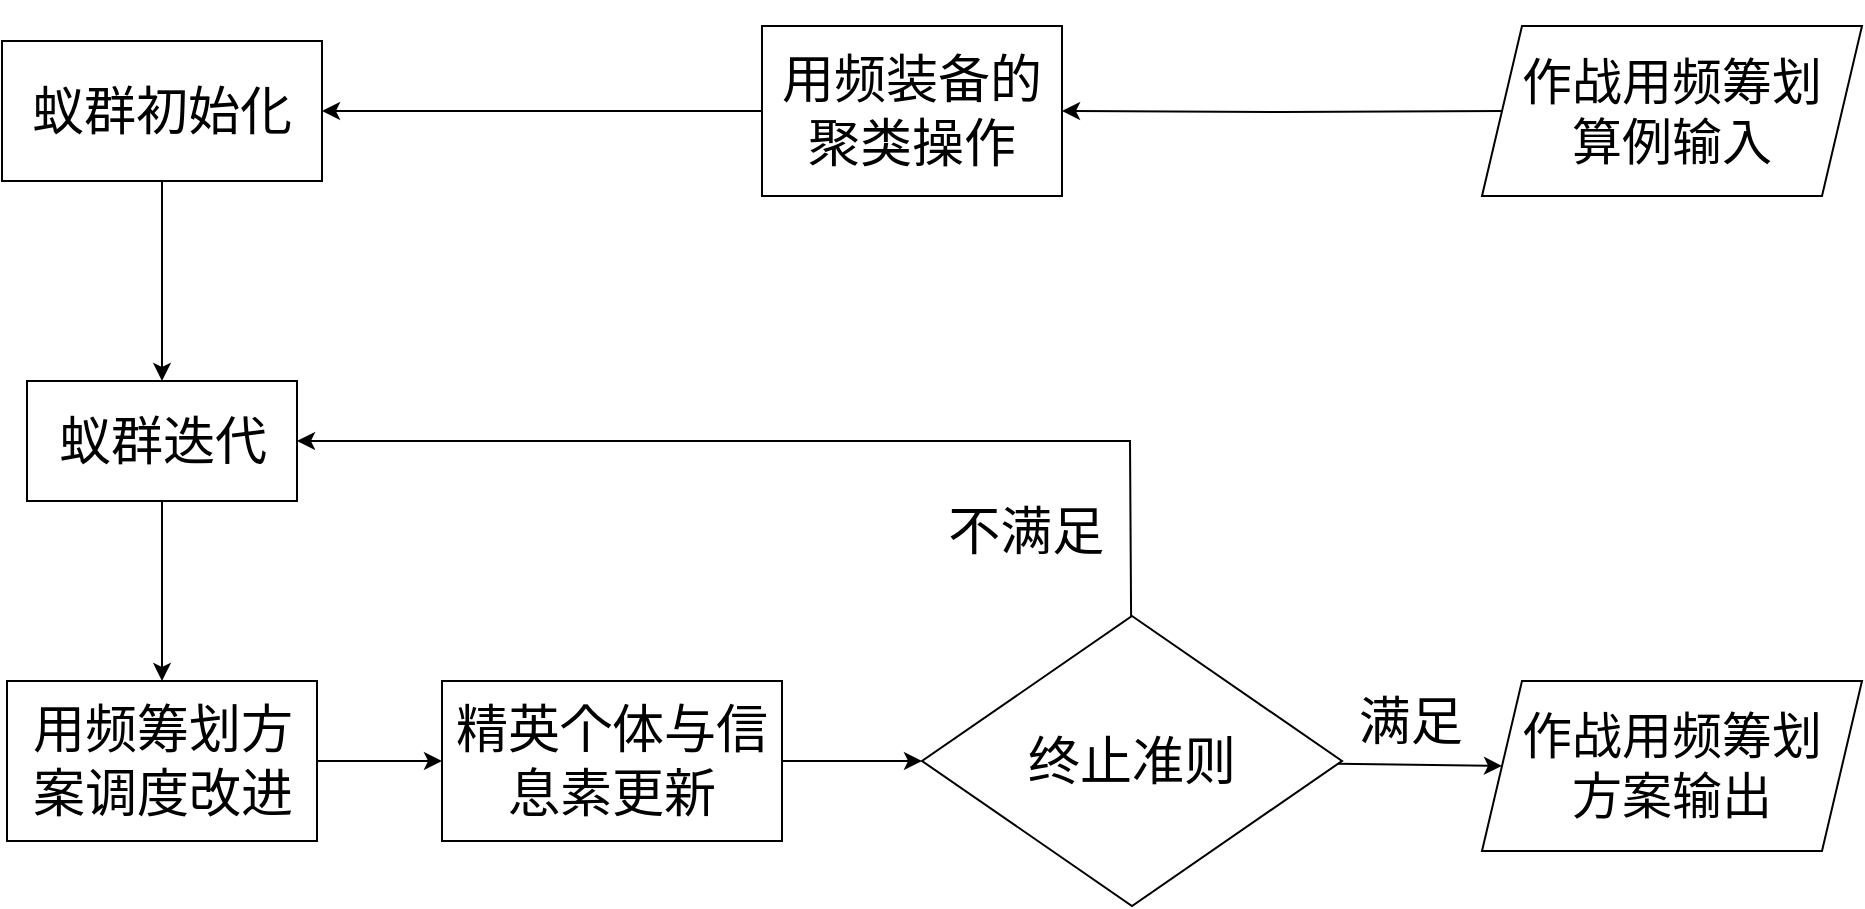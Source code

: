 <mxfile version="15.5.6" type="github">
  <diagram id="FFt84hnDlbXeYh4UH9vT" name="Page-1">
    <mxGraphModel dx="1038" dy="166" grid="1" gridSize="10" guides="1" tooltips="1" connect="1" arrows="1" fold="1" page="0" pageScale="1" pageWidth="850" pageHeight="1100" math="0" shadow="0">
      <root>
        <mxCell id="0" />
        <mxCell id="1" parent="0" />
        <mxCell id="9fBGfOxuFb9S7JFeY_Ib-10" style="edgeStyle=orthogonalEdgeStyle;rounded=0;orthogonalLoop=1;jettySize=auto;html=1;entryX=1;entryY=0.5;entryDx=0;entryDy=0;" parent="1" source="9fBGfOxuFb9S7JFeY_Ib-1" target="9fBGfOxuFb9S7JFeY_Ib-2" edge="1">
          <mxGeometry relative="1" as="geometry" />
        </mxCell>
        <mxCell id="9fBGfOxuFb9S7JFeY_Ib-1" value="&lt;div align=&quot;center&quot;&gt;&lt;pre&gt;&lt;font style=&quot;font-size: 26px&quot;&gt;用频装备的&lt;br&gt;&lt;/font&gt;&lt;font style=&quot;font-size: 26px&quot;&gt;  聚类操作  &lt;/font&gt;&lt;/pre&gt;&lt;/div&gt;" style="rounded=0;whiteSpace=wrap;html=1;align=center;" parent="1" vertex="1">
          <mxGeometry x="570" y="735" width="150" height="85" as="geometry" />
        </mxCell>
        <mxCell id="9fBGfOxuFb9S7JFeY_Ib-11" style="edgeStyle=orthogonalEdgeStyle;rounded=0;orthogonalLoop=1;jettySize=auto;html=1;entryX=0.5;entryY=0;entryDx=0;entryDy=0;" parent="1" source="9fBGfOxuFb9S7JFeY_Ib-2" target="9fBGfOxuFb9S7JFeY_Ib-3" edge="1">
          <mxGeometry relative="1" as="geometry" />
        </mxCell>
        <mxCell id="9fBGfOxuFb9S7JFeY_Ib-2" value="&lt;div align=&quot;center&quot;&gt;&lt;pre&gt;&lt;font style=&quot;font-size: 26px&quot;&gt; 蚁群初始化 &lt;/font&gt;&lt;/pre&gt;&lt;/div&gt;" style="rounded=0;whiteSpace=wrap;html=1;align=center;" parent="1" vertex="1">
          <mxGeometry x="190" y="742.5" width="160" height="70" as="geometry" />
        </mxCell>
        <mxCell id="9fBGfOxuFb9S7JFeY_Ib-12" style="edgeStyle=orthogonalEdgeStyle;rounded=0;orthogonalLoop=1;jettySize=auto;html=1;entryX=0.5;entryY=0;entryDx=0;entryDy=0;" parent="1" source="9fBGfOxuFb9S7JFeY_Ib-3" target="9fBGfOxuFb9S7JFeY_Ib-4" edge="1">
          <mxGeometry relative="1" as="geometry" />
        </mxCell>
        <mxCell id="9fBGfOxuFb9S7JFeY_Ib-3" value="&lt;pre&gt;&lt;font style=&quot;font-size: 26px&quot;&gt; 蚁群迭代 &lt;/font&gt;&lt;/pre&gt;" style="rounded=0;whiteSpace=wrap;html=1;" parent="1" vertex="1">
          <mxGeometry x="202.5" y="912.5" width="135" height="60" as="geometry" />
        </mxCell>
        <mxCell id="9fBGfOxuFb9S7JFeY_Ib-27" value="" style="edgeStyle=none;rounded=0;orthogonalLoop=1;jettySize=auto;html=1;" parent="1" source="9fBGfOxuFb9S7JFeY_Ib-4" target="9fBGfOxuFb9S7JFeY_Ib-5" edge="1">
          <mxGeometry relative="1" as="geometry" />
        </mxCell>
        <mxCell id="9fBGfOxuFb9S7JFeY_Ib-4" value="&lt;pre&gt;&lt;font style=&quot;font-size: 26px&quot;&gt;用频筹划方&lt;br&gt; 案调度改进 &lt;/font&gt;&lt;/pre&gt;" style="rounded=0;whiteSpace=wrap;html=1;" parent="1" vertex="1">
          <mxGeometry x="192.5" y="1062.5" width="155" height="80" as="geometry" />
        </mxCell>
        <mxCell id="9fBGfOxuFb9S7JFeY_Ib-26" value="" style="edgeStyle=none;rounded=0;orthogonalLoop=1;jettySize=auto;html=1;entryX=0;entryY=0.5;entryDx=0;entryDy=0;entryPerimeter=0;" parent="1" source="9fBGfOxuFb9S7JFeY_Ib-5" target="9fBGfOxuFb9S7JFeY_Ib-5" edge="1">
          <mxGeometry relative="1" as="geometry" />
        </mxCell>
        <mxCell id="9fBGfOxuFb9S7JFeY_Ib-28" style="edgeStyle=none;rounded=0;orthogonalLoop=1;jettySize=auto;html=1;entryX=0;entryY=0.5;entryDx=0;entryDy=0;" parent="1" source="9fBGfOxuFb9S7JFeY_Ib-5" target="9fBGfOxuFb9S7JFeY_Ib-6" edge="1">
          <mxGeometry relative="1" as="geometry" />
        </mxCell>
        <mxCell id="9fBGfOxuFb9S7JFeY_Ib-5" value="&lt;pre&gt;&lt;font style=&quot;font-size: 26px&quot;&gt;精英个体与信&lt;br&gt; 息素更新 &lt;/font&gt;&lt;/pre&gt;" style="rounded=0;whiteSpace=wrap;html=1;" parent="1" vertex="1">
          <mxGeometry x="410" y="1062.5" width="170" height="80" as="geometry" />
        </mxCell>
        <mxCell id="9fBGfOxuFb9S7JFeY_Ib-29" style="edgeStyle=none;rounded=0;orthogonalLoop=1;jettySize=auto;html=1;entryX=0;entryY=0.5;entryDx=0;entryDy=0;" parent="1" source="9fBGfOxuFb9S7JFeY_Ib-6" target="KPqvEHJp3fm4QqT46xJP-4" edge="1">
          <mxGeometry relative="1" as="geometry">
            <mxPoint x="950" y="1102.5" as="targetPoint" />
          </mxGeometry>
        </mxCell>
        <mxCell id="9fBGfOxuFb9S7JFeY_Ib-30" style="edgeStyle=none;rounded=0;orthogonalLoop=1;jettySize=auto;html=1;entryX=1;entryY=0.5;entryDx=0;entryDy=0;" parent="1" source="9fBGfOxuFb9S7JFeY_Ib-6" target="9fBGfOxuFb9S7JFeY_Ib-3" edge="1">
          <mxGeometry relative="1" as="geometry">
            <mxPoint x="340" y="962.5" as="targetPoint" />
            <Array as="points">
              <mxPoint x="754" y="942.5" />
            </Array>
          </mxGeometry>
        </mxCell>
        <mxCell id="9fBGfOxuFb9S7JFeY_Ib-6" value="&lt;div align=&quot;center&quot;&gt;&lt;pre&gt;&lt;font style=&quot;font-size: 26px&quot;&gt;  终止准则  &lt;/font&gt;&lt;/pre&gt;&lt;/div&gt;" style="rhombus;whiteSpace=wrap;html=1;rounded=0;align=center;" parent="1" vertex="1">
          <mxGeometry x="650" y="1030" width="210" height="145" as="geometry" />
        </mxCell>
        <mxCell id="9fBGfOxuFb9S7JFeY_Ib-17" value="&lt;pre&gt;&lt;font style=&quot;font-size: 26px&quot;&gt;不满足 &lt;/font&gt;&lt;/pre&gt;" style="text;html=1;strokeColor=none;fillColor=none;align=center;verticalAlign=middle;whiteSpace=wrap;rounded=0;" parent="1" vertex="1">
          <mxGeometry x="620" y="927.5" width="180" height="120" as="geometry" />
        </mxCell>
        <mxCell id="9fBGfOxuFb9S7JFeY_Ib-18" value="&lt;pre&gt;&lt;font style=&quot;font-size: 26px&quot;&gt;满足  &lt;/font&gt;&lt;/pre&gt;" style="text;html=1;strokeColor=none;fillColor=none;align=center;verticalAlign=middle;whiteSpace=wrap;rounded=0;" parent="1" vertex="1">
          <mxGeometry x="820" y="1022.5" width="180" height="120" as="geometry" />
        </mxCell>
        <mxCell id="FyRv9AyF-gEa4g3onxIG-5" style="edgeStyle=orthogonalEdgeStyle;rounded=0;orthogonalLoop=1;jettySize=auto;html=1;entryX=1;entryY=0.5;entryDx=0;entryDy=0;" parent="1" target="9fBGfOxuFb9S7JFeY_Ib-1" edge="1">
          <mxGeometry relative="1" as="geometry">
            <mxPoint x="940" y="777.5" as="sourcePoint" />
          </mxGeometry>
        </mxCell>
        <mxCell id="KPqvEHJp3fm4QqT46xJP-2" value="&lt;div style=&quot;font-size: 25px&quot;&gt;&lt;pre&gt;&lt;font style=&quot;font-size: 25px&quot;&gt;作战用频筹划&lt;br&gt;算例输入&lt;/font&gt;&lt;/pre&gt;&lt;/div&gt;" style="shape=parallelogram;perimeter=parallelogramPerimeter;whiteSpace=wrap;html=1;fixedSize=1;" parent="1" vertex="1">
          <mxGeometry x="930" y="735" width="190" height="85" as="geometry" />
        </mxCell>
        <mxCell id="KPqvEHJp3fm4QqT46xJP-4" value="&lt;div style=&quot;font-size: 25px&quot;&gt;&lt;pre&gt;&lt;font style=&quot;font-size: 25px&quot;&gt;作战用频筹划&lt;br&gt;方案输出&lt;/font&gt;&lt;/pre&gt;&lt;/div&gt;" style="shape=parallelogram;perimeter=parallelogramPerimeter;whiteSpace=wrap;html=1;fixedSize=1;" parent="1" vertex="1">
          <mxGeometry x="930" y="1062.5" width="190" height="85" as="geometry" />
        </mxCell>
      </root>
    </mxGraphModel>
  </diagram>
</mxfile>
